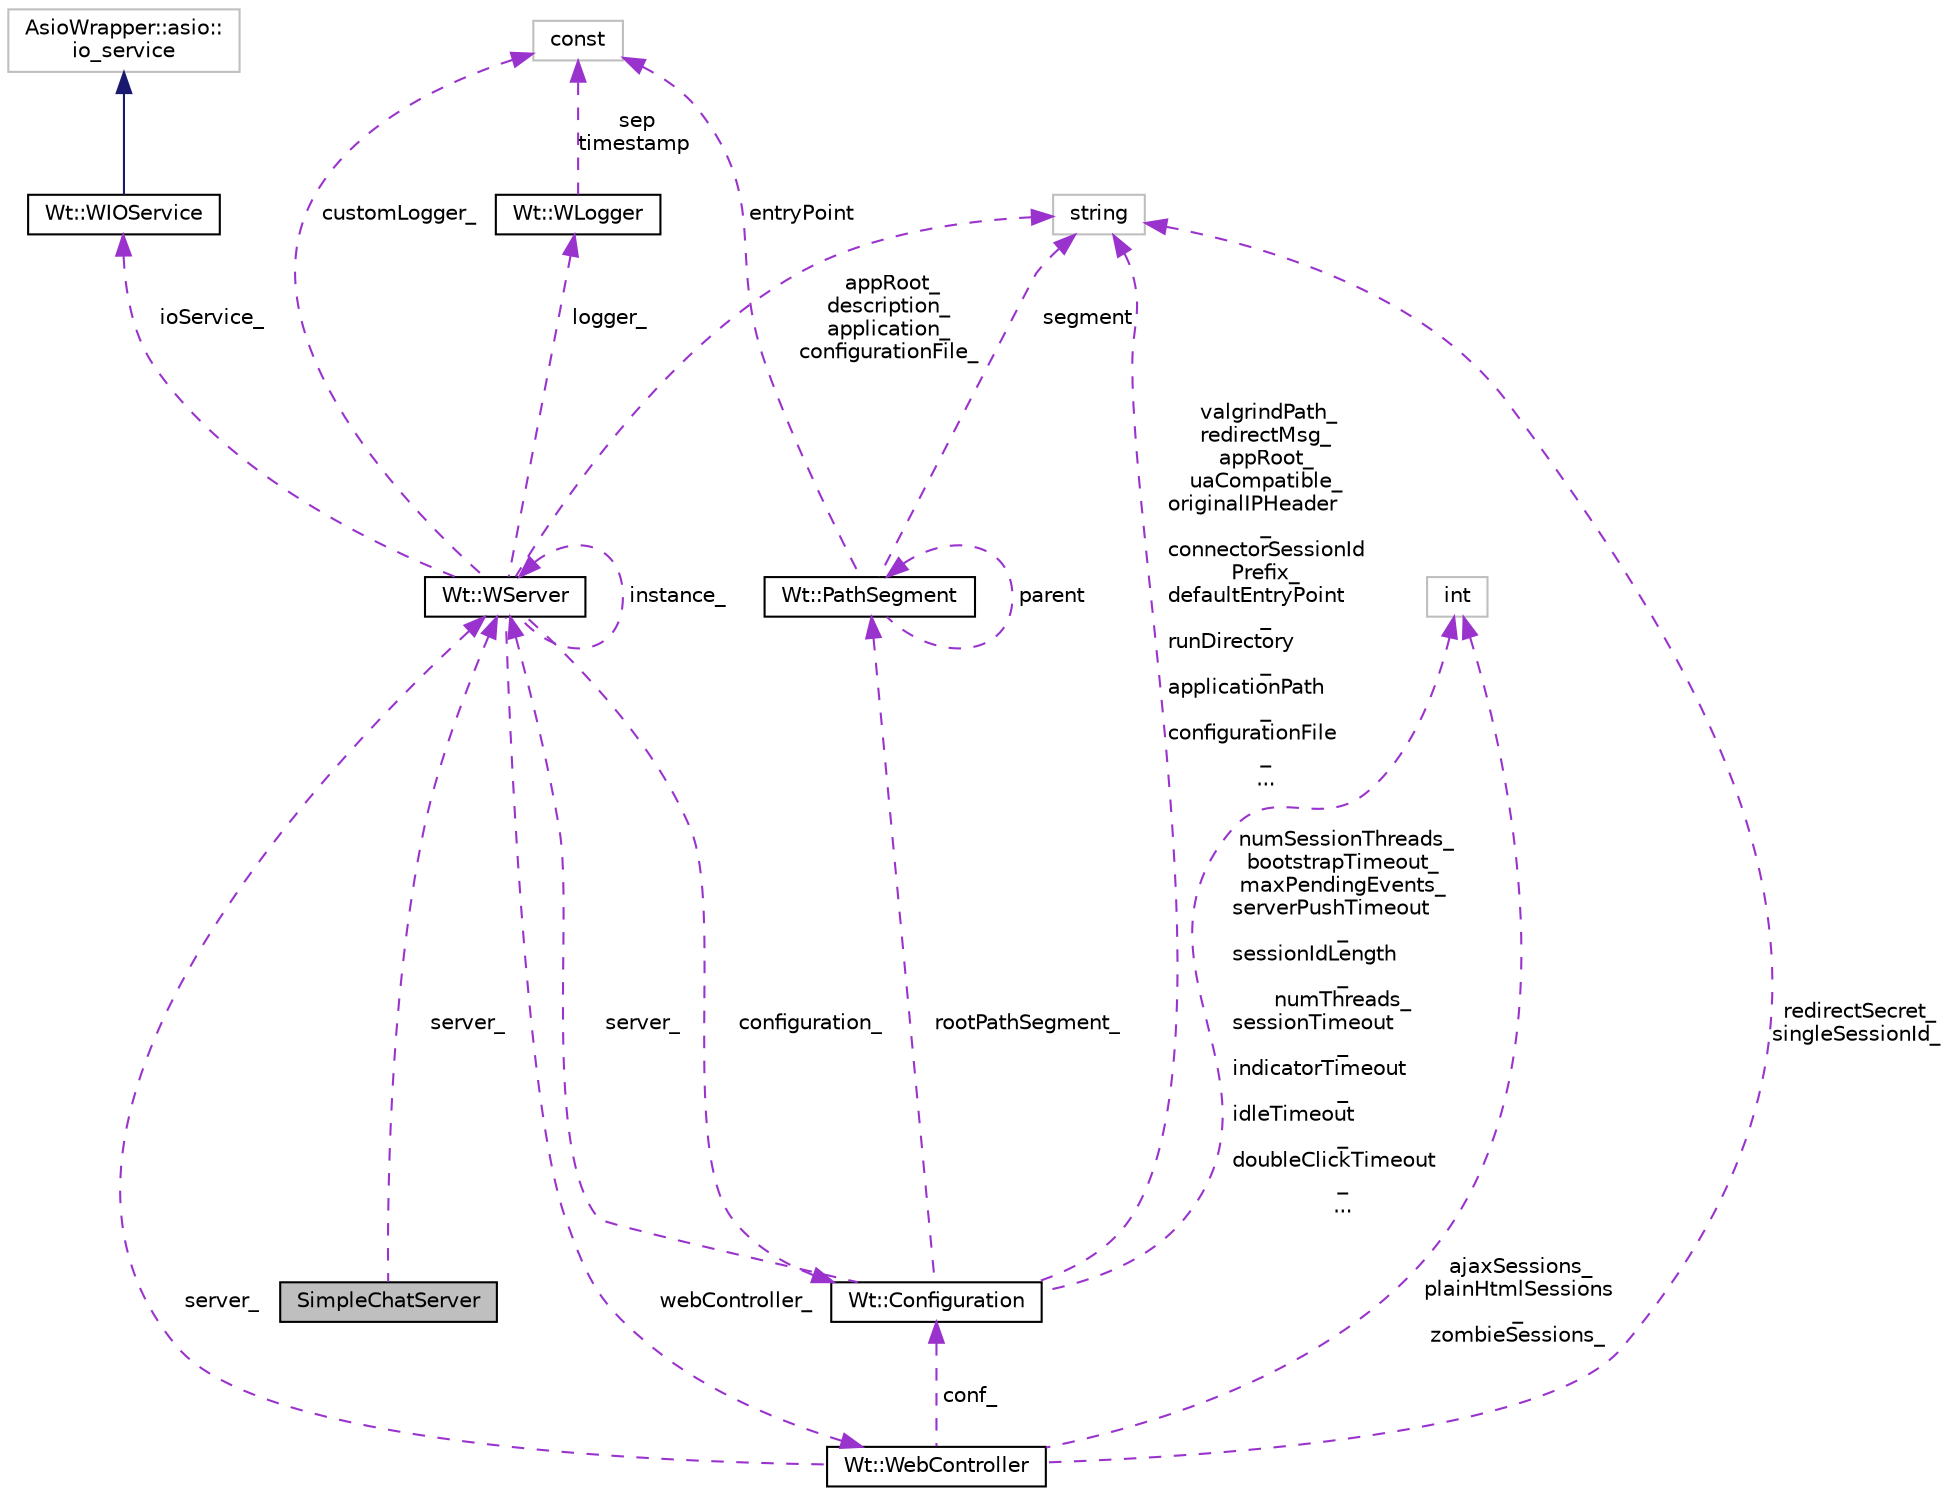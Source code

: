 digraph "SimpleChatServer"
{
 // LATEX_PDF_SIZE
  edge [fontname="Helvetica",fontsize="10",labelfontname="Helvetica",labelfontsize="10"];
  node [fontname="Helvetica",fontsize="10",shape=record];
  Node1 [label="SimpleChatServer",height=0.2,width=0.4,color="black", fillcolor="grey75", style="filled", fontcolor="black",tooltip="A simple chat server."];
  Node2 -> Node1 [dir="back",color="darkorchid3",fontsize="10",style="dashed",label=" server_" ,fontname="Helvetica"];
  Node2 [label="Wt::WServer",height=0.2,width=0.4,color="black", fillcolor="white", style="filled",URL="$classWt_1_1WServer.html",tooltip="A class encapsulating a web application server."];
  Node3 -> Node2 [dir="back",color="darkorchid3",fontsize="10",style="dashed",label=" ioService_" ,fontname="Helvetica"];
  Node3 [label="Wt::WIOService",height=0.2,width=0.4,color="black", fillcolor="white", style="filled",URL="$classWt_1_1WIOService.html",tooltip="An I/O service."];
  Node4 -> Node3 [dir="back",color="midnightblue",fontsize="10",style="solid",fontname="Helvetica"];
  Node4 [label="AsioWrapper::asio::\lio_service",height=0.2,width=0.4,color="grey75", fillcolor="white", style="filled",tooltip=" "];
  Node5 -> Node2 [dir="back",color="darkorchid3",fontsize="10",style="dashed",label=" configuration_" ,fontname="Helvetica"];
  Node5 [label="Wt::Configuration",height=0.2,width=0.4,color="black", fillcolor="white", style="filled",URL="$classWt_1_1Configuration.html",tooltip=" "];
  Node6 -> Node5 [dir="back",color="darkorchid3",fontsize="10",style="dashed",label=" rootPathSegment_" ,fontname="Helvetica"];
  Node6 [label="Wt::PathSegment",height=0.2,width=0.4,color="black", fillcolor="white", style="filled",URL="$structWt_1_1PathSegment.html",tooltip=" "];
  Node6 -> Node6 [dir="back",color="darkorchid3",fontsize="10",style="dashed",label=" parent" ,fontname="Helvetica"];
  Node7 -> Node6 [dir="back",color="darkorchid3",fontsize="10",style="dashed",label=" segment" ,fontname="Helvetica"];
  Node7 [label="string",height=0.2,width=0.4,color="grey75", fillcolor="white", style="filled",tooltip=" "];
  Node8 -> Node6 [dir="back",color="darkorchid3",fontsize="10",style="dashed",label=" entryPoint" ,fontname="Helvetica"];
  Node8 [label="const",height=0.2,width=0.4,color="grey75", fillcolor="white", style="filled",tooltip=" "];
  Node2 -> Node5 [dir="back",color="darkorchid3",fontsize="10",style="dashed",label=" server_" ,fontname="Helvetica"];
  Node9 -> Node5 [dir="back",color="darkorchid3",fontsize="10",style="dashed",label=" numSessionThreads_\nbootstrapTimeout_\nmaxPendingEvents_\nserverPushTimeout\l_\nsessionIdLength\l_\nnumThreads_\nsessionTimeout\l_\nindicatorTimeout\l_\nidleTimeout\l_\ndoubleClickTimeout\l_\n..." ,fontname="Helvetica"];
  Node9 [label="int",height=0.2,width=0.4,color="grey75", fillcolor="white", style="filled",tooltip=" "];
  Node7 -> Node5 [dir="back",color="darkorchid3",fontsize="10",style="dashed",label=" valgrindPath_\nredirectMsg_\nappRoot_\nuaCompatible_\noriginalIPHeader\l_\nconnectorSessionId\lPrefix_\ndefaultEntryPoint\l_\nrunDirectory\l_\napplicationPath\l_\nconfigurationFile\l_\n..." ,fontname="Helvetica"];
  Node10 -> Node2 [dir="back",color="darkorchid3",fontsize="10",style="dashed",label=" logger_" ,fontname="Helvetica"];
  Node10 [label="Wt::WLogger",height=0.2,width=0.4,color="black", fillcolor="white", style="filled",URL="$classWt_1_1WLogger.html",tooltip="A simple logging class."];
  Node8 -> Node10 [dir="back",color="darkorchid3",fontsize="10",style="dashed",label=" sep\ntimestamp" ,fontname="Helvetica"];
  Node2 -> Node2 [dir="back",color="darkorchid3",fontsize="10",style="dashed",label=" instance_" ,fontname="Helvetica"];
  Node11 -> Node2 [dir="back",color="darkorchid3",fontsize="10",style="dashed",label=" webController_" ,fontname="Helvetica"];
  Node11 [label="Wt::WebController",height=0.2,width=0.4,color="black", fillcolor="white", style="filled",URL="$classWt_1_1WebController.html",tooltip=" "];
  Node5 -> Node11 [dir="back",color="darkorchid3",fontsize="10",style="dashed",label=" conf_" ,fontname="Helvetica"];
  Node2 -> Node11 [dir="back",color="darkorchid3",fontsize="10",style="dashed",label=" server_" ,fontname="Helvetica"];
  Node9 -> Node11 [dir="back",color="darkorchid3",fontsize="10",style="dashed",label=" ajaxSessions_\nplainHtmlSessions\l_\nzombieSessions_" ,fontname="Helvetica"];
  Node7 -> Node11 [dir="back",color="darkorchid3",fontsize="10",style="dashed",label=" redirectSecret_\nsingleSessionId_" ,fontname="Helvetica"];
  Node7 -> Node2 [dir="back",color="darkorchid3",fontsize="10",style="dashed",label=" appRoot_\ndescription_\napplication_\nconfigurationFile_" ,fontname="Helvetica"];
  Node8 -> Node2 [dir="back",color="darkorchid3",fontsize="10",style="dashed",label=" customLogger_" ,fontname="Helvetica"];
}
